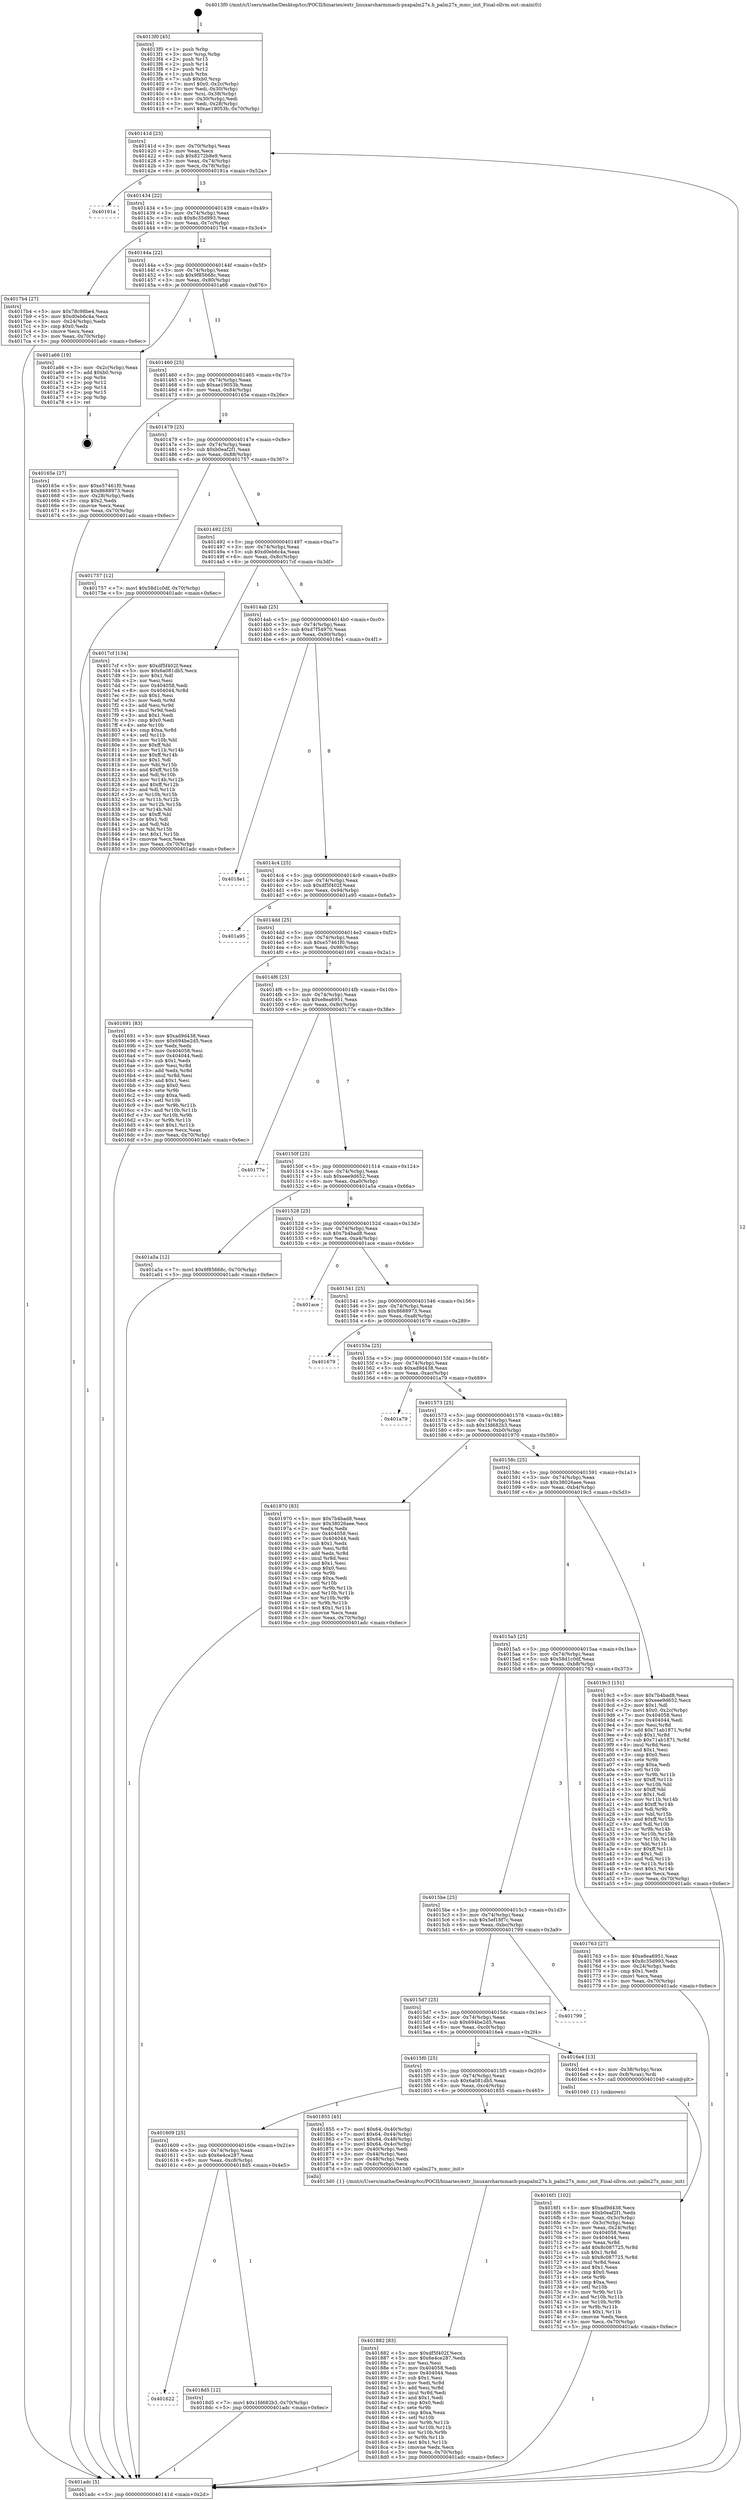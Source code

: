 digraph "0x4013f0" {
  label = "0x4013f0 (/mnt/c/Users/mathe/Desktop/tcc/POCII/binaries/extr_linuxarcharmmach-pxapalm27x.h_palm27x_mmc_init_Final-ollvm.out::main(0))"
  labelloc = "t"
  node[shape=record]

  Entry [label="",width=0.3,height=0.3,shape=circle,fillcolor=black,style=filled]
  "0x40141d" [label="{
     0x40141d [23]\l
     | [instrs]\l
     &nbsp;&nbsp;0x40141d \<+3\>: mov -0x70(%rbp),%eax\l
     &nbsp;&nbsp;0x401420 \<+2\>: mov %eax,%ecx\l
     &nbsp;&nbsp;0x401422 \<+6\>: sub $0x8272b8e9,%ecx\l
     &nbsp;&nbsp;0x401428 \<+3\>: mov %eax,-0x74(%rbp)\l
     &nbsp;&nbsp;0x40142b \<+3\>: mov %ecx,-0x78(%rbp)\l
     &nbsp;&nbsp;0x40142e \<+6\>: je 000000000040191a \<main+0x52a\>\l
  }"]
  "0x40191a" [label="{
     0x40191a\l
  }", style=dashed]
  "0x401434" [label="{
     0x401434 [22]\l
     | [instrs]\l
     &nbsp;&nbsp;0x401434 \<+5\>: jmp 0000000000401439 \<main+0x49\>\l
     &nbsp;&nbsp;0x401439 \<+3\>: mov -0x74(%rbp),%eax\l
     &nbsp;&nbsp;0x40143c \<+5\>: sub $0x8c35d993,%eax\l
     &nbsp;&nbsp;0x401441 \<+3\>: mov %eax,-0x7c(%rbp)\l
     &nbsp;&nbsp;0x401444 \<+6\>: je 00000000004017b4 \<main+0x3c4\>\l
  }"]
  Exit [label="",width=0.3,height=0.3,shape=circle,fillcolor=black,style=filled,peripheries=2]
  "0x4017b4" [label="{
     0x4017b4 [27]\l
     | [instrs]\l
     &nbsp;&nbsp;0x4017b4 \<+5\>: mov $0x78c98be4,%eax\l
     &nbsp;&nbsp;0x4017b9 \<+5\>: mov $0xd0eb6c4a,%ecx\l
     &nbsp;&nbsp;0x4017be \<+3\>: mov -0x24(%rbp),%edx\l
     &nbsp;&nbsp;0x4017c1 \<+3\>: cmp $0x0,%edx\l
     &nbsp;&nbsp;0x4017c4 \<+3\>: cmove %ecx,%eax\l
     &nbsp;&nbsp;0x4017c7 \<+3\>: mov %eax,-0x70(%rbp)\l
     &nbsp;&nbsp;0x4017ca \<+5\>: jmp 0000000000401adc \<main+0x6ec\>\l
  }"]
  "0x40144a" [label="{
     0x40144a [22]\l
     | [instrs]\l
     &nbsp;&nbsp;0x40144a \<+5\>: jmp 000000000040144f \<main+0x5f\>\l
     &nbsp;&nbsp;0x40144f \<+3\>: mov -0x74(%rbp),%eax\l
     &nbsp;&nbsp;0x401452 \<+5\>: sub $0x9f85668c,%eax\l
     &nbsp;&nbsp;0x401457 \<+3\>: mov %eax,-0x80(%rbp)\l
     &nbsp;&nbsp;0x40145a \<+6\>: je 0000000000401a66 \<main+0x676\>\l
  }"]
  "0x401622" [label="{
     0x401622\l
  }", style=dashed]
  "0x401a66" [label="{
     0x401a66 [19]\l
     | [instrs]\l
     &nbsp;&nbsp;0x401a66 \<+3\>: mov -0x2c(%rbp),%eax\l
     &nbsp;&nbsp;0x401a69 \<+7\>: add $0xb0,%rsp\l
     &nbsp;&nbsp;0x401a70 \<+1\>: pop %rbx\l
     &nbsp;&nbsp;0x401a71 \<+2\>: pop %r12\l
     &nbsp;&nbsp;0x401a73 \<+2\>: pop %r14\l
     &nbsp;&nbsp;0x401a75 \<+2\>: pop %r15\l
     &nbsp;&nbsp;0x401a77 \<+1\>: pop %rbp\l
     &nbsp;&nbsp;0x401a78 \<+1\>: ret\l
  }"]
  "0x401460" [label="{
     0x401460 [25]\l
     | [instrs]\l
     &nbsp;&nbsp;0x401460 \<+5\>: jmp 0000000000401465 \<main+0x75\>\l
     &nbsp;&nbsp;0x401465 \<+3\>: mov -0x74(%rbp),%eax\l
     &nbsp;&nbsp;0x401468 \<+5\>: sub $0xae19053b,%eax\l
     &nbsp;&nbsp;0x40146d \<+6\>: mov %eax,-0x84(%rbp)\l
     &nbsp;&nbsp;0x401473 \<+6\>: je 000000000040165e \<main+0x26e\>\l
  }"]
  "0x4018d5" [label="{
     0x4018d5 [12]\l
     | [instrs]\l
     &nbsp;&nbsp;0x4018d5 \<+7\>: movl $0x1fd682b3,-0x70(%rbp)\l
     &nbsp;&nbsp;0x4018dc \<+5\>: jmp 0000000000401adc \<main+0x6ec\>\l
  }"]
  "0x40165e" [label="{
     0x40165e [27]\l
     | [instrs]\l
     &nbsp;&nbsp;0x40165e \<+5\>: mov $0xe57461f0,%eax\l
     &nbsp;&nbsp;0x401663 \<+5\>: mov $0x8688973,%ecx\l
     &nbsp;&nbsp;0x401668 \<+3\>: mov -0x28(%rbp),%edx\l
     &nbsp;&nbsp;0x40166b \<+3\>: cmp $0x2,%edx\l
     &nbsp;&nbsp;0x40166e \<+3\>: cmovne %ecx,%eax\l
     &nbsp;&nbsp;0x401671 \<+3\>: mov %eax,-0x70(%rbp)\l
     &nbsp;&nbsp;0x401674 \<+5\>: jmp 0000000000401adc \<main+0x6ec\>\l
  }"]
  "0x401479" [label="{
     0x401479 [25]\l
     | [instrs]\l
     &nbsp;&nbsp;0x401479 \<+5\>: jmp 000000000040147e \<main+0x8e\>\l
     &nbsp;&nbsp;0x40147e \<+3\>: mov -0x74(%rbp),%eax\l
     &nbsp;&nbsp;0x401481 \<+5\>: sub $0xb0eaf2f1,%eax\l
     &nbsp;&nbsp;0x401486 \<+6\>: mov %eax,-0x88(%rbp)\l
     &nbsp;&nbsp;0x40148c \<+6\>: je 0000000000401757 \<main+0x367\>\l
  }"]
  "0x401adc" [label="{
     0x401adc [5]\l
     | [instrs]\l
     &nbsp;&nbsp;0x401adc \<+5\>: jmp 000000000040141d \<main+0x2d\>\l
  }"]
  "0x4013f0" [label="{
     0x4013f0 [45]\l
     | [instrs]\l
     &nbsp;&nbsp;0x4013f0 \<+1\>: push %rbp\l
     &nbsp;&nbsp;0x4013f1 \<+3\>: mov %rsp,%rbp\l
     &nbsp;&nbsp;0x4013f4 \<+2\>: push %r15\l
     &nbsp;&nbsp;0x4013f6 \<+2\>: push %r14\l
     &nbsp;&nbsp;0x4013f8 \<+2\>: push %r12\l
     &nbsp;&nbsp;0x4013fa \<+1\>: push %rbx\l
     &nbsp;&nbsp;0x4013fb \<+7\>: sub $0xb0,%rsp\l
     &nbsp;&nbsp;0x401402 \<+7\>: movl $0x0,-0x2c(%rbp)\l
     &nbsp;&nbsp;0x401409 \<+3\>: mov %edi,-0x30(%rbp)\l
     &nbsp;&nbsp;0x40140c \<+4\>: mov %rsi,-0x38(%rbp)\l
     &nbsp;&nbsp;0x401410 \<+3\>: mov -0x30(%rbp),%edi\l
     &nbsp;&nbsp;0x401413 \<+3\>: mov %edi,-0x28(%rbp)\l
     &nbsp;&nbsp;0x401416 \<+7\>: movl $0xae19053b,-0x70(%rbp)\l
  }"]
  "0x401882" [label="{
     0x401882 [83]\l
     | [instrs]\l
     &nbsp;&nbsp;0x401882 \<+5\>: mov $0xdf5f402f,%ecx\l
     &nbsp;&nbsp;0x401887 \<+5\>: mov $0x6e4ce287,%edx\l
     &nbsp;&nbsp;0x40188c \<+2\>: xor %esi,%esi\l
     &nbsp;&nbsp;0x40188e \<+7\>: mov 0x404058,%edi\l
     &nbsp;&nbsp;0x401895 \<+7\>: mov 0x404044,%eax\l
     &nbsp;&nbsp;0x40189c \<+3\>: sub $0x1,%esi\l
     &nbsp;&nbsp;0x40189f \<+3\>: mov %edi,%r8d\l
     &nbsp;&nbsp;0x4018a2 \<+3\>: add %esi,%r8d\l
     &nbsp;&nbsp;0x4018a5 \<+4\>: imul %r8d,%edi\l
     &nbsp;&nbsp;0x4018a9 \<+3\>: and $0x1,%edi\l
     &nbsp;&nbsp;0x4018ac \<+3\>: cmp $0x0,%edi\l
     &nbsp;&nbsp;0x4018af \<+4\>: sete %r9b\l
     &nbsp;&nbsp;0x4018b3 \<+3\>: cmp $0xa,%eax\l
     &nbsp;&nbsp;0x4018b6 \<+4\>: setl %r10b\l
     &nbsp;&nbsp;0x4018ba \<+3\>: mov %r9b,%r11b\l
     &nbsp;&nbsp;0x4018bd \<+3\>: and %r10b,%r11b\l
     &nbsp;&nbsp;0x4018c0 \<+3\>: xor %r10b,%r9b\l
     &nbsp;&nbsp;0x4018c3 \<+3\>: or %r9b,%r11b\l
     &nbsp;&nbsp;0x4018c6 \<+4\>: test $0x1,%r11b\l
     &nbsp;&nbsp;0x4018ca \<+3\>: cmovne %edx,%ecx\l
     &nbsp;&nbsp;0x4018cd \<+3\>: mov %ecx,-0x70(%rbp)\l
     &nbsp;&nbsp;0x4018d0 \<+5\>: jmp 0000000000401adc \<main+0x6ec\>\l
  }"]
  "0x401757" [label="{
     0x401757 [12]\l
     | [instrs]\l
     &nbsp;&nbsp;0x401757 \<+7\>: movl $0x58d1c0df,-0x70(%rbp)\l
     &nbsp;&nbsp;0x40175e \<+5\>: jmp 0000000000401adc \<main+0x6ec\>\l
  }"]
  "0x401492" [label="{
     0x401492 [25]\l
     | [instrs]\l
     &nbsp;&nbsp;0x401492 \<+5\>: jmp 0000000000401497 \<main+0xa7\>\l
     &nbsp;&nbsp;0x401497 \<+3\>: mov -0x74(%rbp),%eax\l
     &nbsp;&nbsp;0x40149a \<+5\>: sub $0xd0eb6c4a,%eax\l
     &nbsp;&nbsp;0x40149f \<+6\>: mov %eax,-0x8c(%rbp)\l
     &nbsp;&nbsp;0x4014a5 \<+6\>: je 00000000004017cf \<main+0x3df\>\l
  }"]
  "0x401609" [label="{
     0x401609 [25]\l
     | [instrs]\l
     &nbsp;&nbsp;0x401609 \<+5\>: jmp 000000000040160e \<main+0x21e\>\l
     &nbsp;&nbsp;0x40160e \<+3\>: mov -0x74(%rbp),%eax\l
     &nbsp;&nbsp;0x401611 \<+5\>: sub $0x6e4ce287,%eax\l
     &nbsp;&nbsp;0x401616 \<+6\>: mov %eax,-0xc8(%rbp)\l
     &nbsp;&nbsp;0x40161c \<+6\>: je 00000000004018d5 \<main+0x4e5\>\l
  }"]
  "0x4017cf" [label="{
     0x4017cf [134]\l
     | [instrs]\l
     &nbsp;&nbsp;0x4017cf \<+5\>: mov $0xdf5f402f,%eax\l
     &nbsp;&nbsp;0x4017d4 \<+5\>: mov $0x6a081db5,%ecx\l
     &nbsp;&nbsp;0x4017d9 \<+2\>: mov $0x1,%dl\l
     &nbsp;&nbsp;0x4017db \<+2\>: xor %esi,%esi\l
     &nbsp;&nbsp;0x4017dd \<+7\>: mov 0x404058,%edi\l
     &nbsp;&nbsp;0x4017e4 \<+8\>: mov 0x404044,%r8d\l
     &nbsp;&nbsp;0x4017ec \<+3\>: sub $0x1,%esi\l
     &nbsp;&nbsp;0x4017ef \<+3\>: mov %edi,%r9d\l
     &nbsp;&nbsp;0x4017f2 \<+3\>: add %esi,%r9d\l
     &nbsp;&nbsp;0x4017f5 \<+4\>: imul %r9d,%edi\l
     &nbsp;&nbsp;0x4017f9 \<+3\>: and $0x1,%edi\l
     &nbsp;&nbsp;0x4017fc \<+3\>: cmp $0x0,%edi\l
     &nbsp;&nbsp;0x4017ff \<+4\>: sete %r10b\l
     &nbsp;&nbsp;0x401803 \<+4\>: cmp $0xa,%r8d\l
     &nbsp;&nbsp;0x401807 \<+4\>: setl %r11b\l
     &nbsp;&nbsp;0x40180b \<+3\>: mov %r10b,%bl\l
     &nbsp;&nbsp;0x40180e \<+3\>: xor $0xff,%bl\l
     &nbsp;&nbsp;0x401811 \<+3\>: mov %r11b,%r14b\l
     &nbsp;&nbsp;0x401814 \<+4\>: xor $0xff,%r14b\l
     &nbsp;&nbsp;0x401818 \<+3\>: xor $0x1,%dl\l
     &nbsp;&nbsp;0x40181b \<+3\>: mov %bl,%r15b\l
     &nbsp;&nbsp;0x40181e \<+4\>: and $0xff,%r15b\l
     &nbsp;&nbsp;0x401822 \<+3\>: and %dl,%r10b\l
     &nbsp;&nbsp;0x401825 \<+3\>: mov %r14b,%r12b\l
     &nbsp;&nbsp;0x401828 \<+4\>: and $0xff,%r12b\l
     &nbsp;&nbsp;0x40182c \<+3\>: and %dl,%r11b\l
     &nbsp;&nbsp;0x40182f \<+3\>: or %r10b,%r15b\l
     &nbsp;&nbsp;0x401832 \<+3\>: or %r11b,%r12b\l
     &nbsp;&nbsp;0x401835 \<+3\>: xor %r12b,%r15b\l
     &nbsp;&nbsp;0x401838 \<+3\>: or %r14b,%bl\l
     &nbsp;&nbsp;0x40183b \<+3\>: xor $0xff,%bl\l
     &nbsp;&nbsp;0x40183e \<+3\>: or $0x1,%dl\l
     &nbsp;&nbsp;0x401841 \<+2\>: and %dl,%bl\l
     &nbsp;&nbsp;0x401843 \<+3\>: or %bl,%r15b\l
     &nbsp;&nbsp;0x401846 \<+4\>: test $0x1,%r15b\l
     &nbsp;&nbsp;0x40184a \<+3\>: cmovne %ecx,%eax\l
     &nbsp;&nbsp;0x40184d \<+3\>: mov %eax,-0x70(%rbp)\l
     &nbsp;&nbsp;0x401850 \<+5\>: jmp 0000000000401adc \<main+0x6ec\>\l
  }"]
  "0x4014ab" [label="{
     0x4014ab [25]\l
     | [instrs]\l
     &nbsp;&nbsp;0x4014ab \<+5\>: jmp 00000000004014b0 \<main+0xc0\>\l
     &nbsp;&nbsp;0x4014b0 \<+3\>: mov -0x74(%rbp),%eax\l
     &nbsp;&nbsp;0x4014b3 \<+5\>: sub $0xd7f54970,%eax\l
     &nbsp;&nbsp;0x4014b8 \<+6\>: mov %eax,-0x90(%rbp)\l
     &nbsp;&nbsp;0x4014be \<+6\>: je 00000000004018e1 \<main+0x4f1\>\l
  }"]
  "0x401855" [label="{
     0x401855 [45]\l
     | [instrs]\l
     &nbsp;&nbsp;0x401855 \<+7\>: movl $0x64,-0x40(%rbp)\l
     &nbsp;&nbsp;0x40185c \<+7\>: movl $0x64,-0x44(%rbp)\l
     &nbsp;&nbsp;0x401863 \<+7\>: movl $0x64,-0x48(%rbp)\l
     &nbsp;&nbsp;0x40186a \<+7\>: movl $0x64,-0x4c(%rbp)\l
     &nbsp;&nbsp;0x401871 \<+3\>: mov -0x40(%rbp),%edi\l
     &nbsp;&nbsp;0x401874 \<+3\>: mov -0x44(%rbp),%esi\l
     &nbsp;&nbsp;0x401877 \<+3\>: mov -0x48(%rbp),%edx\l
     &nbsp;&nbsp;0x40187a \<+3\>: mov -0x4c(%rbp),%ecx\l
     &nbsp;&nbsp;0x40187d \<+5\>: call 00000000004013d0 \<palm27x_mmc_init\>\l
     | [calls]\l
     &nbsp;&nbsp;0x4013d0 \{1\} (/mnt/c/Users/mathe/Desktop/tcc/POCII/binaries/extr_linuxarcharmmach-pxapalm27x.h_palm27x_mmc_init_Final-ollvm.out::palm27x_mmc_init)\l
  }"]
  "0x4018e1" [label="{
     0x4018e1\l
  }", style=dashed]
  "0x4014c4" [label="{
     0x4014c4 [25]\l
     | [instrs]\l
     &nbsp;&nbsp;0x4014c4 \<+5\>: jmp 00000000004014c9 \<main+0xd9\>\l
     &nbsp;&nbsp;0x4014c9 \<+3\>: mov -0x74(%rbp),%eax\l
     &nbsp;&nbsp;0x4014cc \<+5\>: sub $0xdf5f402f,%eax\l
     &nbsp;&nbsp;0x4014d1 \<+6\>: mov %eax,-0x94(%rbp)\l
     &nbsp;&nbsp;0x4014d7 \<+6\>: je 0000000000401a95 \<main+0x6a5\>\l
  }"]
  "0x4016f1" [label="{
     0x4016f1 [102]\l
     | [instrs]\l
     &nbsp;&nbsp;0x4016f1 \<+5\>: mov $0xad9d438,%ecx\l
     &nbsp;&nbsp;0x4016f6 \<+5\>: mov $0xb0eaf2f1,%edx\l
     &nbsp;&nbsp;0x4016fb \<+3\>: mov %eax,-0x3c(%rbp)\l
     &nbsp;&nbsp;0x4016fe \<+3\>: mov -0x3c(%rbp),%eax\l
     &nbsp;&nbsp;0x401701 \<+3\>: mov %eax,-0x24(%rbp)\l
     &nbsp;&nbsp;0x401704 \<+7\>: mov 0x404058,%eax\l
     &nbsp;&nbsp;0x40170b \<+7\>: mov 0x404044,%esi\l
     &nbsp;&nbsp;0x401712 \<+3\>: mov %eax,%r8d\l
     &nbsp;&nbsp;0x401715 \<+7\>: add $0x8c087725,%r8d\l
     &nbsp;&nbsp;0x40171c \<+4\>: sub $0x1,%r8d\l
     &nbsp;&nbsp;0x401720 \<+7\>: sub $0x8c087725,%r8d\l
     &nbsp;&nbsp;0x401727 \<+4\>: imul %r8d,%eax\l
     &nbsp;&nbsp;0x40172b \<+3\>: and $0x1,%eax\l
     &nbsp;&nbsp;0x40172e \<+3\>: cmp $0x0,%eax\l
     &nbsp;&nbsp;0x401731 \<+4\>: sete %r9b\l
     &nbsp;&nbsp;0x401735 \<+3\>: cmp $0xa,%esi\l
     &nbsp;&nbsp;0x401738 \<+4\>: setl %r10b\l
     &nbsp;&nbsp;0x40173c \<+3\>: mov %r9b,%r11b\l
     &nbsp;&nbsp;0x40173f \<+3\>: and %r10b,%r11b\l
     &nbsp;&nbsp;0x401742 \<+3\>: xor %r10b,%r9b\l
     &nbsp;&nbsp;0x401745 \<+3\>: or %r9b,%r11b\l
     &nbsp;&nbsp;0x401748 \<+4\>: test $0x1,%r11b\l
     &nbsp;&nbsp;0x40174c \<+3\>: cmovne %edx,%ecx\l
     &nbsp;&nbsp;0x40174f \<+3\>: mov %ecx,-0x70(%rbp)\l
     &nbsp;&nbsp;0x401752 \<+5\>: jmp 0000000000401adc \<main+0x6ec\>\l
  }"]
  "0x401a95" [label="{
     0x401a95\l
  }", style=dashed]
  "0x4014dd" [label="{
     0x4014dd [25]\l
     | [instrs]\l
     &nbsp;&nbsp;0x4014dd \<+5\>: jmp 00000000004014e2 \<main+0xf2\>\l
     &nbsp;&nbsp;0x4014e2 \<+3\>: mov -0x74(%rbp),%eax\l
     &nbsp;&nbsp;0x4014e5 \<+5\>: sub $0xe57461f0,%eax\l
     &nbsp;&nbsp;0x4014ea \<+6\>: mov %eax,-0x98(%rbp)\l
     &nbsp;&nbsp;0x4014f0 \<+6\>: je 0000000000401691 \<main+0x2a1\>\l
  }"]
  "0x4015f0" [label="{
     0x4015f0 [25]\l
     | [instrs]\l
     &nbsp;&nbsp;0x4015f0 \<+5\>: jmp 00000000004015f5 \<main+0x205\>\l
     &nbsp;&nbsp;0x4015f5 \<+3\>: mov -0x74(%rbp),%eax\l
     &nbsp;&nbsp;0x4015f8 \<+5\>: sub $0x6a081db5,%eax\l
     &nbsp;&nbsp;0x4015fd \<+6\>: mov %eax,-0xc4(%rbp)\l
     &nbsp;&nbsp;0x401603 \<+6\>: je 0000000000401855 \<main+0x465\>\l
  }"]
  "0x401691" [label="{
     0x401691 [83]\l
     | [instrs]\l
     &nbsp;&nbsp;0x401691 \<+5\>: mov $0xad9d438,%eax\l
     &nbsp;&nbsp;0x401696 \<+5\>: mov $0x694be2d5,%ecx\l
     &nbsp;&nbsp;0x40169b \<+2\>: xor %edx,%edx\l
     &nbsp;&nbsp;0x40169d \<+7\>: mov 0x404058,%esi\l
     &nbsp;&nbsp;0x4016a4 \<+7\>: mov 0x404044,%edi\l
     &nbsp;&nbsp;0x4016ab \<+3\>: sub $0x1,%edx\l
     &nbsp;&nbsp;0x4016ae \<+3\>: mov %esi,%r8d\l
     &nbsp;&nbsp;0x4016b1 \<+3\>: add %edx,%r8d\l
     &nbsp;&nbsp;0x4016b4 \<+4\>: imul %r8d,%esi\l
     &nbsp;&nbsp;0x4016b8 \<+3\>: and $0x1,%esi\l
     &nbsp;&nbsp;0x4016bb \<+3\>: cmp $0x0,%esi\l
     &nbsp;&nbsp;0x4016be \<+4\>: sete %r9b\l
     &nbsp;&nbsp;0x4016c2 \<+3\>: cmp $0xa,%edi\l
     &nbsp;&nbsp;0x4016c5 \<+4\>: setl %r10b\l
     &nbsp;&nbsp;0x4016c9 \<+3\>: mov %r9b,%r11b\l
     &nbsp;&nbsp;0x4016cc \<+3\>: and %r10b,%r11b\l
     &nbsp;&nbsp;0x4016cf \<+3\>: xor %r10b,%r9b\l
     &nbsp;&nbsp;0x4016d2 \<+3\>: or %r9b,%r11b\l
     &nbsp;&nbsp;0x4016d5 \<+4\>: test $0x1,%r11b\l
     &nbsp;&nbsp;0x4016d9 \<+3\>: cmovne %ecx,%eax\l
     &nbsp;&nbsp;0x4016dc \<+3\>: mov %eax,-0x70(%rbp)\l
     &nbsp;&nbsp;0x4016df \<+5\>: jmp 0000000000401adc \<main+0x6ec\>\l
  }"]
  "0x4014f6" [label="{
     0x4014f6 [25]\l
     | [instrs]\l
     &nbsp;&nbsp;0x4014f6 \<+5\>: jmp 00000000004014fb \<main+0x10b\>\l
     &nbsp;&nbsp;0x4014fb \<+3\>: mov -0x74(%rbp),%eax\l
     &nbsp;&nbsp;0x4014fe \<+5\>: sub $0xe8ea6951,%eax\l
     &nbsp;&nbsp;0x401503 \<+6\>: mov %eax,-0x9c(%rbp)\l
     &nbsp;&nbsp;0x401509 \<+6\>: je 000000000040177e \<main+0x38e\>\l
  }"]
  "0x4016e4" [label="{
     0x4016e4 [13]\l
     | [instrs]\l
     &nbsp;&nbsp;0x4016e4 \<+4\>: mov -0x38(%rbp),%rax\l
     &nbsp;&nbsp;0x4016e8 \<+4\>: mov 0x8(%rax),%rdi\l
     &nbsp;&nbsp;0x4016ec \<+5\>: call 0000000000401040 \<atoi@plt\>\l
     | [calls]\l
     &nbsp;&nbsp;0x401040 \{1\} (unknown)\l
  }"]
  "0x40177e" [label="{
     0x40177e\l
  }", style=dashed]
  "0x40150f" [label="{
     0x40150f [25]\l
     | [instrs]\l
     &nbsp;&nbsp;0x40150f \<+5\>: jmp 0000000000401514 \<main+0x124\>\l
     &nbsp;&nbsp;0x401514 \<+3\>: mov -0x74(%rbp),%eax\l
     &nbsp;&nbsp;0x401517 \<+5\>: sub $0xeee9d652,%eax\l
     &nbsp;&nbsp;0x40151c \<+6\>: mov %eax,-0xa0(%rbp)\l
     &nbsp;&nbsp;0x401522 \<+6\>: je 0000000000401a5a \<main+0x66a\>\l
  }"]
  "0x4015d7" [label="{
     0x4015d7 [25]\l
     | [instrs]\l
     &nbsp;&nbsp;0x4015d7 \<+5\>: jmp 00000000004015dc \<main+0x1ec\>\l
     &nbsp;&nbsp;0x4015dc \<+3\>: mov -0x74(%rbp),%eax\l
     &nbsp;&nbsp;0x4015df \<+5\>: sub $0x694be2d5,%eax\l
     &nbsp;&nbsp;0x4015e4 \<+6\>: mov %eax,-0xc0(%rbp)\l
     &nbsp;&nbsp;0x4015ea \<+6\>: je 00000000004016e4 \<main+0x2f4\>\l
  }"]
  "0x401a5a" [label="{
     0x401a5a [12]\l
     | [instrs]\l
     &nbsp;&nbsp;0x401a5a \<+7\>: movl $0x9f85668c,-0x70(%rbp)\l
     &nbsp;&nbsp;0x401a61 \<+5\>: jmp 0000000000401adc \<main+0x6ec\>\l
  }"]
  "0x401528" [label="{
     0x401528 [25]\l
     | [instrs]\l
     &nbsp;&nbsp;0x401528 \<+5\>: jmp 000000000040152d \<main+0x13d\>\l
     &nbsp;&nbsp;0x40152d \<+3\>: mov -0x74(%rbp),%eax\l
     &nbsp;&nbsp;0x401530 \<+5\>: sub $0x7b4bad8,%eax\l
     &nbsp;&nbsp;0x401535 \<+6\>: mov %eax,-0xa4(%rbp)\l
     &nbsp;&nbsp;0x40153b \<+6\>: je 0000000000401ace \<main+0x6de\>\l
  }"]
  "0x401799" [label="{
     0x401799\l
  }", style=dashed]
  "0x401ace" [label="{
     0x401ace\l
  }", style=dashed]
  "0x401541" [label="{
     0x401541 [25]\l
     | [instrs]\l
     &nbsp;&nbsp;0x401541 \<+5\>: jmp 0000000000401546 \<main+0x156\>\l
     &nbsp;&nbsp;0x401546 \<+3\>: mov -0x74(%rbp),%eax\l
     &nbsp;&nbsp;0x401549 \<+5\>: sub $0x8688973,%eax\l
     &nbsp;&nbsp;0x40154e \<+6\>: mov %eax,-0xa8(%rbp)\l
     &nbsp;&nbsp;0x401554 \<+6\>: je 0000000000401679 \<main+0x289\>\l
  }"]
  "0x4015be" [label="{
     0x4015be [25]\l
     | [instrs]\l
     &nbsp;&nbsp;0x4015be \<+5\>: jmp 00000000004015c3 \<main+0x1d3\>\l
     &nbsp;&nbsp;0x4015c3 \<+3\>: mov -0x74(%rbp),%eax\l
     &nbsp;&nbsp;0x4015c6 \<+5\>: sub $0x5ef18f7c,%eax\l
     &nbsp;&nbsp;0x4015cb \<+6\>: mov %eax,-0xbc(%rbp)\l
     &nbsp;&nbsp;0x4015d1 \<+6\>: je 0000000000401799 \<main+0x3a9\>\l
  }"]
  "0x401679" [label="{
     0x401679\l
  }", style=dashed]
  "0x40155a" [label="{
     0x40155a [25]\l
     | [instrs]\l
     &nbsp;&nbsp;0x40155a \<+5\>: jmp 000000000040155f \<main+0x16f\>\l
     &nbsp;&nbsp;0x40155f \<+3\>: mov -0x74(%rbp),%eax\l
     &nbsp;&nbsp;0x401562 \<+5\>: sub $0xad9d438,%eax\l
     &nbsp;&nbsp;0x401567 \<+6\>: mov %eax,-0xac(%rbp)\l
     &nbsp;&nbsp;0x40156d \<+6\>: je 0000000000401a79 \<main+0x689\>\l
  }"]
  "0x401763" [label="{
     0x401763 [27]\l
     | [instrs]\l
     &nbsp;&nbsp;0x401763 \<+5\>: mov $0xe8ea6951,%eax\l
     &nbsp;&nbsp;0x401768 \<+5\>: mov $0x8c35d993,%ecx\l
     &nbsp;&nbsp;0x40176d \<+3\>: mov -0x24(%rbp),%edx\l
     &nbsp;&nbsp;0x401770 \<+3\>: cmp $0x1,%edx\l
     &nbsp;&nbsp;0x401773 \<+3\>: cmovl %ecx,%eax\l
     &nbsp;&nbsp;0x401776 \<+3\>: mov %eax,-0x70(%rbp)\l
     &nbsp;&nbsp;0x401779 \<+5\>: jmp 0000000000401adc \<main+0x6ec\>\l
  }"]
  "0x401a79" [label="{
     0x401a79\l
  }", style=dashed]
  "0x401573" [label="{
     0x401573 [25]\l
     | [instrs]\l
     &nbsp;&nbsp;0x401573 \<+5\>: jmp 0000000000401578 \<main+0x188\>\l
     &nbsp;&nbsp;0x401578 \<+3\>: mov -0x74(%rbp),%eax\l
     &nbsp;&nbsp;0x40157b \<+5\>: sub $0x1fd682b3,%eax\l
     &nbsp;&nbsp;0x401580 \<+6\>: mov %eax,-0xb0(%rbp)\l
     &nbsp;&nbsp;0x401586 \<+6\>: je 0000000000401970 \<main+0x580\>\l
  }"]
  "0x4015a5" [label="{
     0x4015a5 [25]\l
     | [instrs]\l
     &nbsp;&nbsp;0x4015a5 \<+5\>: jmp 00000000004015aa \<main+0x1ba\>\l
     &nbsp;&nbsp;0x4015aa \<+3\>: mov -0x74(%rbp),%eax\l
     &nbsp;&nbsp;0x4015ad \<+5\>: sub $0x58d1c0df,%eax\l
     &nbsp;&nbsp;0x4015b2 \<+6\>: mov %eax,-0xb8(%rbp)\l
     &nbsp;&nbsp;0x4015b8 \<+6\>: je 0000000000401763 \<main+0x373\>\l
  }"]
  "0x401970" [label="{
     0x401970 [83]\l
     | [instrs]\l
     &nbsp;&nbsp;0x401970 \<+5\>: mov $0x7b4bad8,%eax\l
     &nbsp;&nbsp;0x401975 \<+5\>: mov $0x38026aee,%ecx\l
     &nbsp;&nbsp;0x40197a \<+2\>: xor %edx,%edx\l
     &nbsp;&nbsp;0x40197c \<+7\>: mov 0x404058,%esi\l
     &nbsp;&nbsp;0x401983 \<+7\>: mov 0x404044,%edi\l
     &nbsp;&nbsp;0x40198a \<+3\>: sub $0x1,%edx\l
     &nbsp;&nbsp;0x40198d \<+3\>: mov %esi,%r8d\l
     &nbsp;&nbsp;0x401990 \<+3\>: add %edx,%r8d\l
     &nbsp;&nbsp;0x401993 \<+4\>: imul %r8d,%esi\l
     &nbsp;&nbsp;0x401997 \<+3\>: and $0x1,%esi\l
     &nbsp;&nbsp;0x40199a \<+3\>: cmp $0x0,%esi\l
     &nbsp;&nbsp;0x40199d \<+4\>: sete %r9b\l
     &nbsp;&nbsp;0x4019a1 \<+3\>: cmp $0xa,%edi\l
     &nbsp;&nbsp;0x4019a4 \<+4\>: setl %r10b\l
     &nbsp;&nbsp;0x4019a8 \<+3\>: mov %r9b,%r11b\l
     &nbsp;&nbsp;0x4019ab \<+3\>: and %r10b,%r11b\l
     &nbsp;&nbsp;0x4019ae \<+3\>: xor %r10b,%r9b\l
     &nbsp;&nbsp;0x4019b1 \<+3\>: or %r9b,%r11b\l
     &nbsp;&nbsp;0x4019b4 \<+4\>: test $0x1,%r11b\l
     &nbsp;&nbsp;0x4019b8 \<+3\>: cmovne %ecx,%eax\l
     &nbsp;&nbsp;0x4019bb \<+3\>: mov %eax,-0x70(%rbp)\l
     &nbsp;&nbsp;0x4019be \<+5\>: jmp 0000000000401adc \<main+0x6ec\>\l
  }"]
  "0x40158c" [label="{
     0x40158c [25]\l
     | [instrs]\l
     &nbsp;&nbsp;0x40158c \<+5\>: jmp 0000000000401591 \<main+0x1a1\>\l
     &nbsp;&nbsp;0x401591 \<+3\>: mov -0x74(%rbp),%eax\l
     &nbsp;&nbsp;0x401594 \<+5\>: sub $0x38026aee,%eax\l
     &nbsp;&nbsp;0x401599 \<+6\>: mov %eax,-0xb4(%rbp)\l
     &nbsp;&nbsp;0x40159f \<+6\>: je 00000000004019c3 \<main+0x5d3\>\l
  }"]
  "0x4019c3" [label="{
     0x4019c3 [151]\l
     | [instrs]\l
     &nbsp;&nbsp;0x4019c3 \<+5\>: mov $0x7b4bad8,%eax\l
     &nbsp;&nbsp;0x4019c8 \<+5\>: mov $0xeee9d652,%ecx\l
     &nbsp;&nbsp;0x4019cd \<+2\>: mov $0x1,%dl\l
     &nbsp;&nbsp;0x4019cf \<+7\>: movl $0x0,-0x2c(%rbp)\l
     &nbsp;&nbsp;0x4019d6 \<+7\>: mov 0x404058,%esi\l
     &nbsp;&nbsp;0x4019dd \<+7\>: mov 0x404044,%edi\l
     &nbsp;&nbsp;0x4019e4 \<+3\>: mov %esi,%r8d\l
     &nbsp;&nbsp;0x4019e7 \<+7\>: add $0x71ab1871,%r8d\l
     &nbsp;&nbsp;0x4019ee \<+4\>: sub $0x1,%r8d\l
     &nbsp;&nbsp;0x4019f2 \<+7\>: sub $0x71ab1871,%r8d\l
     &nbsp;&nbsp;0x4019f9 \<+4\>: imul %r8d,%esi\l
     &nbsp;&nbsp;0x4019fd \<+3\>: and $0x1,%esi\l
     &nbsp;&nbsp;0x401a00 \<+3\>: cmp $0x0,%esi\l
     &nbsp;&nbsp;0x401a03 \<+4\>: sete %r9b\l
     &nbsp;&nbsp;0x401a07 \<+3\>: cmp $0xa,%edi\l
     &nbsp;&nbsp;0x401a0a \<+4\>: setl %r10b\l
     &nbsp;&nbsp;0x401a0e \<+3\>: mov %r9b,%r11b\l
     &nbsp;&nbsp;0x401a11 \<+4\>: xor $0xff,%r11b\l
     &nbsp;&nbsp;0x401a15 \<+3\>: mov %r10b,%bl\l
     &nbsp;&nbsp;0x401a18 \<+3\>: xor $0xff,%bl\l
     &nbsp;&nbsp;0x401a1b \<+3\>: xor $0x1,%dl\l
     &nbsp;&nbsp;0x401a1e \<+3\>: mov %r11b,%r14b\l
     &nbsp;&nbsp;0x401a21 \<+4\>: and $0xff,%r14b\l
     &nbsp;&nbsp;0x401a25 \<+3\>: and %dl,%r9b\l
     &nbsp;&nbsp;0x401a28 \<+3\>: mov %bl,%r15b\l
     &nbsp;&nbsp;0x401a2b \<+4\>: and $0xff,%r15b\l
     &nbsp;&nbsp;0x401a2f \<+3\>: and %dl,%r10b\l
     &nbsp;&nbsp;0x401a32 \<+3\>: or %r9b,%r14b\l
     &nbsp;&nbsp;0x401a35 \<+3\>: or %r10b,%r15b\l
     &nbsp;&nbsp;0x401a38 \<+3\>: xor %r15b,%r14b\l
     &nbsp;&nbsp;0x401a3b \<+3\>: or %bl,%r11b\l
     &nbsp;&nbsp;0x401a3e \<+4\>: xor $0xff,%r11b\l
     &nbsp;&nbsp;0x401a42 \<+3\>: or $0x1,%dl\l
     &nbsp;&nbsp;0x401a45 \<+3\>: and %dl,%r11b\l
     &nbsp;&nbsp;0x401a48 \<+3\>: or %r11b,%r14b\l
     &nbsp;&nbsp;0x401a4b \<+4\>: test $0x1,%r14b\l
     &nbsp;&nbsp;0x401a4f \<+3\>: cmovne %ecx,%eax\l
     &nbsp;&nbsp;0x401a52 \<+3\>: mov %eax,-0x70(%rbp)\l
     &nbsp;&nbsp;0x401a55 \<+5\>: jmp 0000000000401adc \<main+0x6ec\>\l
  }"]
  Entry -> "0x4013f0" [label=" 1"]
  "0x40141d" -> "0x40191a" [label=" 0"]
  "0x40141d" -> "0x401434" [label=" 13"]
  "0x401a66" -> Exit [label=" 1"]
  "0x401434" -> "0x4017b4" [label=" 1"]
  "0x401434" -> "0x40144a" [label=" 12"]
  "0x401a5a" -> "0x401adc" [label=" 1"]
  "0x40144a" -> "0x401a66" [label=" 1"]
  "0x40144a" -> "0x401460" [label=" 11"]
  "0x4019c3" -> "0x401adc" [label=" 1"]
  "0x401460" -> "0x40165e" [label=" 1"]
  "0x401460" -> "0x401479" [label=" 10"]
  "0x40165e" -> "0x401adc" [label=" 1"]
  "0x4013f0" -> "0x40141d" [label=" 1"]
  "0x401adc" -> "0x40141d" [label=" 12"]
  "0x401970" -> "0x401adc" [label=" 1"]
  "0x401479" -> "0x401757" [label=" 1"]
  "0x401479" -> "0x401492" [label=" 9"]
  "0x401609" -> "0x401622" [label=" 0"]
  "0x401492" -> "0x4017cf" [label=" 1"]
  "0x401492" -> "0x4014ab" [label=" 8"]
  "0x401609" -> "0x4018d5" [label=" 1"]
  "0x4014ab" -> "0x4018e1" [label=" 0"]
  "0x4014ab" -> "0x4014c4" [label=" 8"]
  "0x4018d5" -> "0x401adc" [label=" 1"]
  "0x4014c4" -> "0x401a95" [label=" 0"]
  "0x4014c4" -> "0x4014dd" [label=" 8"]
  "0x401855" -> "0x401882" [label=" 1"]
  "0x4014dd" -> "0x401691" [label=" 1"]
  "0x4014dd" -> "0x4014f6" [label=" 7"]
  "0x401691" -> "0x401adc" [label=" 1"]
  "0x4015f0" -> "0x401609" [label=" 1"]
  "0x4014f6" -> "0x40177e" [label=" 0"]
  "0x4014f6" -> "0x40150f" [label=" 7"]
  "0x4015f0" -> "0x401855" [label=" 1"]
  "0x40150f" -> "0x401a5a" [label=" 1"]
  "0x40150f" -> "0x401528" [label=" 6"]
  "0x4017cf" -> "0x401adc" [label=" 1"]
  "0x401528" -> "0x401ace" [label=" 0"]
  "0x401528" -> "0x401541" [label=" 6"]
  "0x4017b4" -> "0x401adc" [label=" 1"]
  "0x401541" -> "0x401679" [label=" 0"]
  "0x401541" -> "0x40155a" [label=" 6"]
  "0x401757" -> "0x401adc" [label=" 1"]
  "0x40155a" -> "0x401a79" [label=" 0"]
  "0x40155a" -> "0x401573" [label=" 6"]
  "0x4016f1" -> "0x401adc" [label=" 1"]
  "0x401573" -> "0x401970" [label=" 1"]
  "0x401573" -> "0x40158c" [label=" 5"]
  "0x4015d7" -> "0x4015f0" [label=" 2"]
  "0x40158c" -> "0x4019c3" [label=" 1"]
  "0x40158c" -> "0x4015a5" [label=" 4"]
  "0x4016e4" -> "0x4016f1" [label=" 1"]
  "0x4015a5" -> "0x401763" [label=" 1"]
  "0x4015a5" -> "0x4015be" [label=" 3"]
  "0x401763" -> "0x401adc" [label=" 1"]
  "0x4015be" -> "0x401799" [label=" 0"]
  "0x4015be" -> "0x4015d7" [label=" 3"]
  "0x401882" -> "0x401adc" [label=" 1"]
  "0x4015d7" -> "0x4016e4" [label=" 1"]
}
